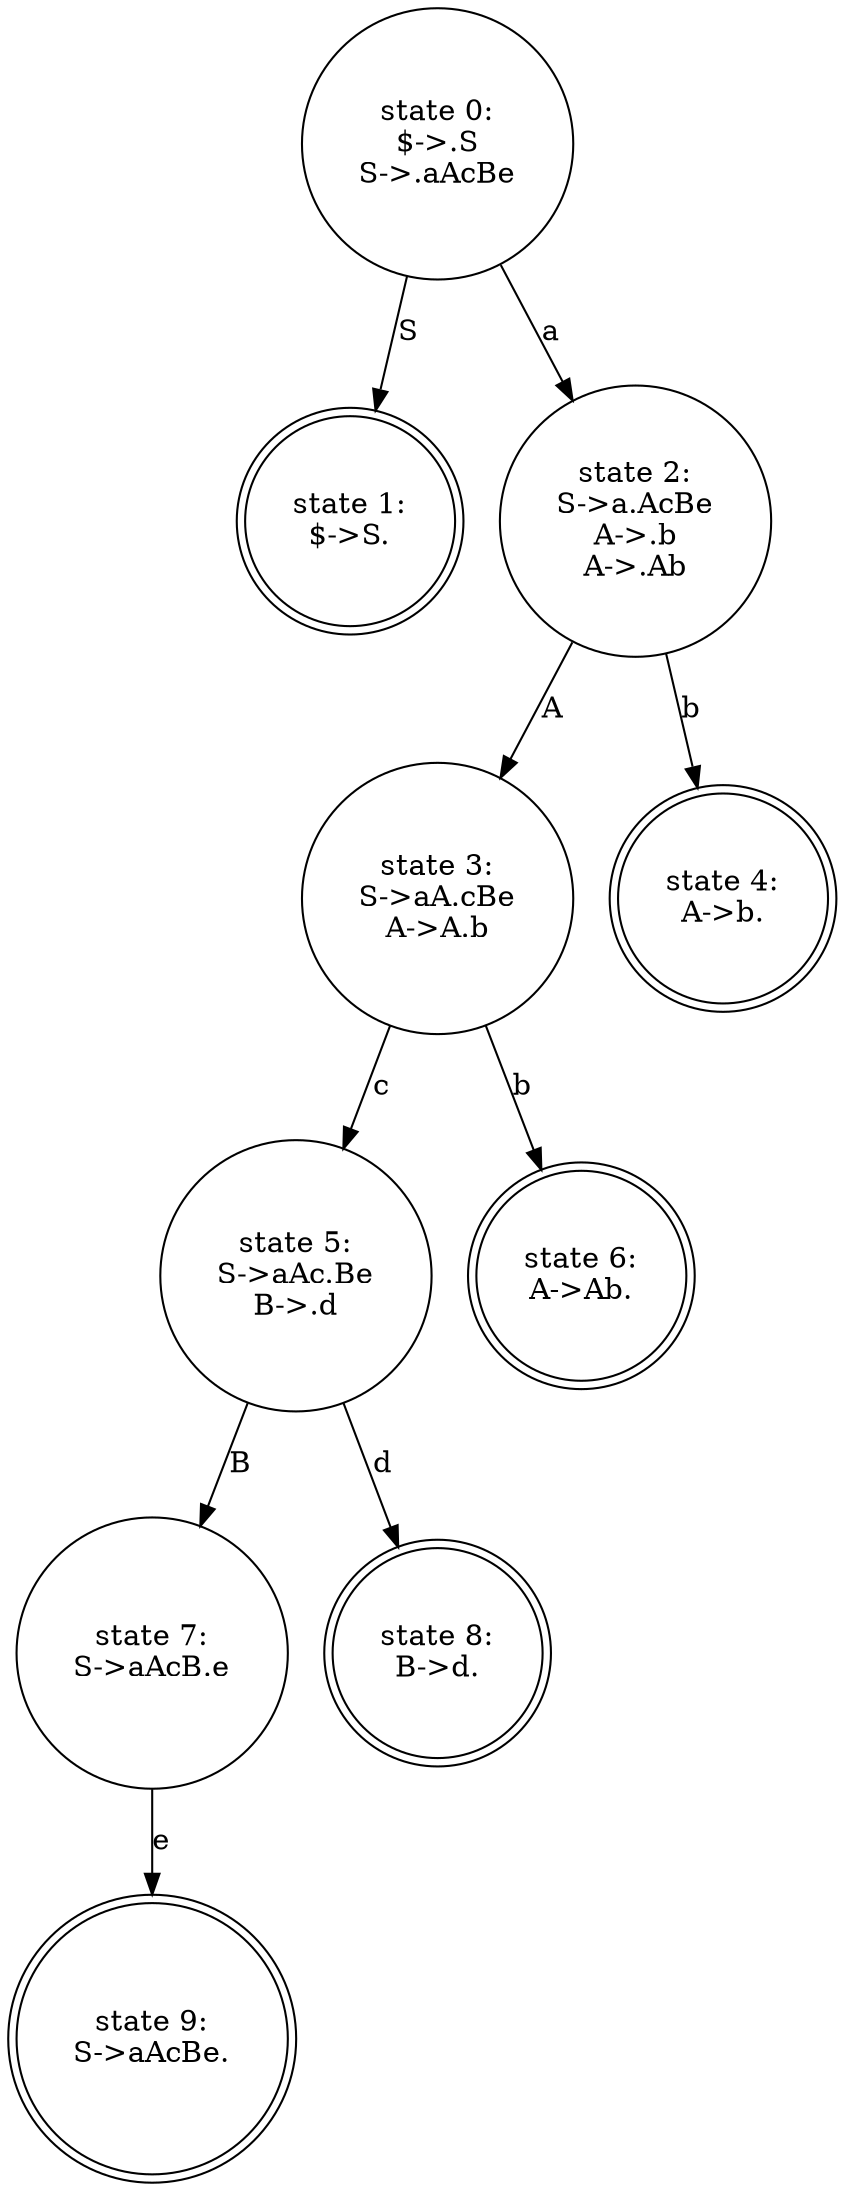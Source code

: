 // The Round Table
digraph {
	0 [label="state 0:
$->.S
S->.aAcBe" shape=circle]
	1 [label="state 1:
$->S." shape=doublecircle]
	2 [label="state 2:
S->a.AcBe
A->.b
A->.Ab" shape=circle]
	3 [label="state 3:
S->aA.cBe
A->A.b" shape=circle]
	4 [label="state 4:
A->b." shape=doublecircle]
	5 [label="state 5:
S->aAc.Be
B->.d" shape=circle]
	6 [label="state 6:
A->Ab." shape=doublecircle]
	7 [label="state 7:
S->aAcB.e" shape=circle]
	8 [label="state 8:
B->d." shape=doublecircle]
	9 [label="state 9:
S->aAcBe." shape=doublecircle]
	0 -> 1 [label=S]
	0 -> 2 [label=a]
	2 -> 3 [label=A]
	2 -> 4 [label=b]
	3 -> 5 [label=c]
	3 -> 6 [label=b]
	5 -> 7 [label=B]
	5 -> 8 [label=d]
	7 -> 9 [label=e]
}
